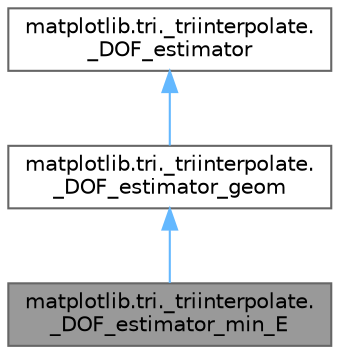 digraph "matplotlib.tri._triinterpolate._DOF_estimator_min_E"
{
 // LATEX_PDF_SIZE
  bgcolor="transparent";
  edge [fontname=Helvetica,fontsize=10,labelfontname=Helvetica,labelfontsize=10];
  node [fontname=Helvetica,fontsize=10,shape=box,height=0.2,width=0.4];
  Node1 [id="Node000001",label="matplotlib.tri._triinterpolate.\l_DOF_estimator_min_E",height=0.2,width=0.4,color="gray40", fillcolor="grey60", style="filled", fontcolor="black",tooltip=" "];
  Node2 -> Node1 [id="edge1_Node000001_Node000002",dir="back",color="steelblue1",style="solid",tooltip=" "];
  Node2 [id="Node000002",label="matplotlib.tri._triinterpolate.\l_DOF_estimator_geom",height=0.2,width=0.4,color="gray40", fillcolor="white", style="filled",URL="$da/daa/classmatplotlib_1_1tri_1_1__triinterpolate_1_1__DOF__estimator__geom.html",tooltip=" "];
  Node3 -> Node2 [id="edge2_Node000002_Node000003",dir="back",color="steelblue1",style="solid",tooltip=" "];
  Node3 [id="Node000003",label="matplotlib.tri._triinterpolate.\l_DOF_estimator",height=0.2,width=0.4,color="gray40", fillcolor="white", style="filled",URL="$d4/da7/classmatplotlib_1_1tri_1_1__triinterpolate_1_1__DOF__estimator.html",tooltip=" "];
}
